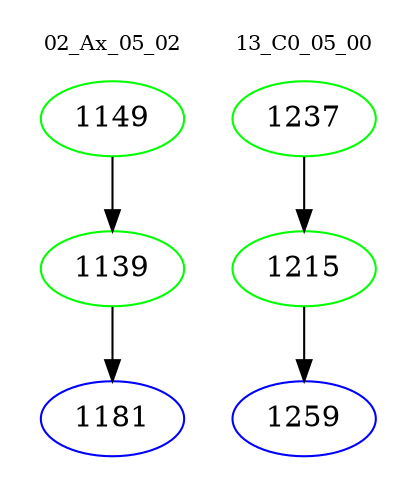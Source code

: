 digraph{
subgraph cluster_0 {
color = white
label = "02_Ax_05_02";
fontsize=10;
T0_1149 [label="1149", color="green"]
T0_1149 -> T0_1139 [color="black"]
T0_1139 [label="1139", color="green"]
T0_1139 -> T0_1181 [color="black"]
T0_1181 [label="1181", color="blue"]
}
subgraph cluster_1 {
color = white
label = "13_C0_05_00";
fontsize=10;
T1_1237 [label="1237", color="green"]
T1_1237 -> T1_1215 [color="black"]
T1_1215 [label="1215", color="green"]
T1_1215 -> T1_1259 [color="black"]
T1_1259 [label="1259", color="blue"]
}
}
